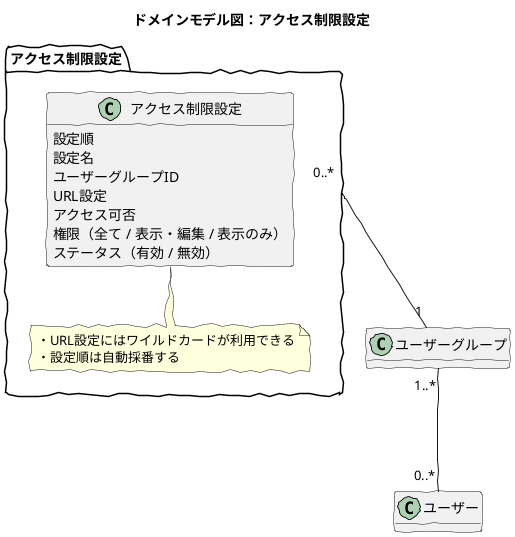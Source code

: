 @startuml
skinparam handwritten true
skinparam backgroundColor white
hide method

title ドメインモデル図：アクセス制限設定

package アクセス制限設定 {
	
	class アクセス制限設定 {
		設定順
		設定名
		ユーザーグループID
		URL設定
		アクセス可否
		権限（全て / 表示・編集 / 表示のみ）
		ステータス（有効 / 無効）
	}
	note bottom
	・URL設定にはワイルドカードが利用できる
	・設定順は自動採番する
	endnote

}

class ユーザー

class ユーザーグループ

アクセス制限設定 "0..*" -- "1" ユーザーグループ  
ユーザーグループ "1..*" --- "0..*" ユーザー

@enduml
